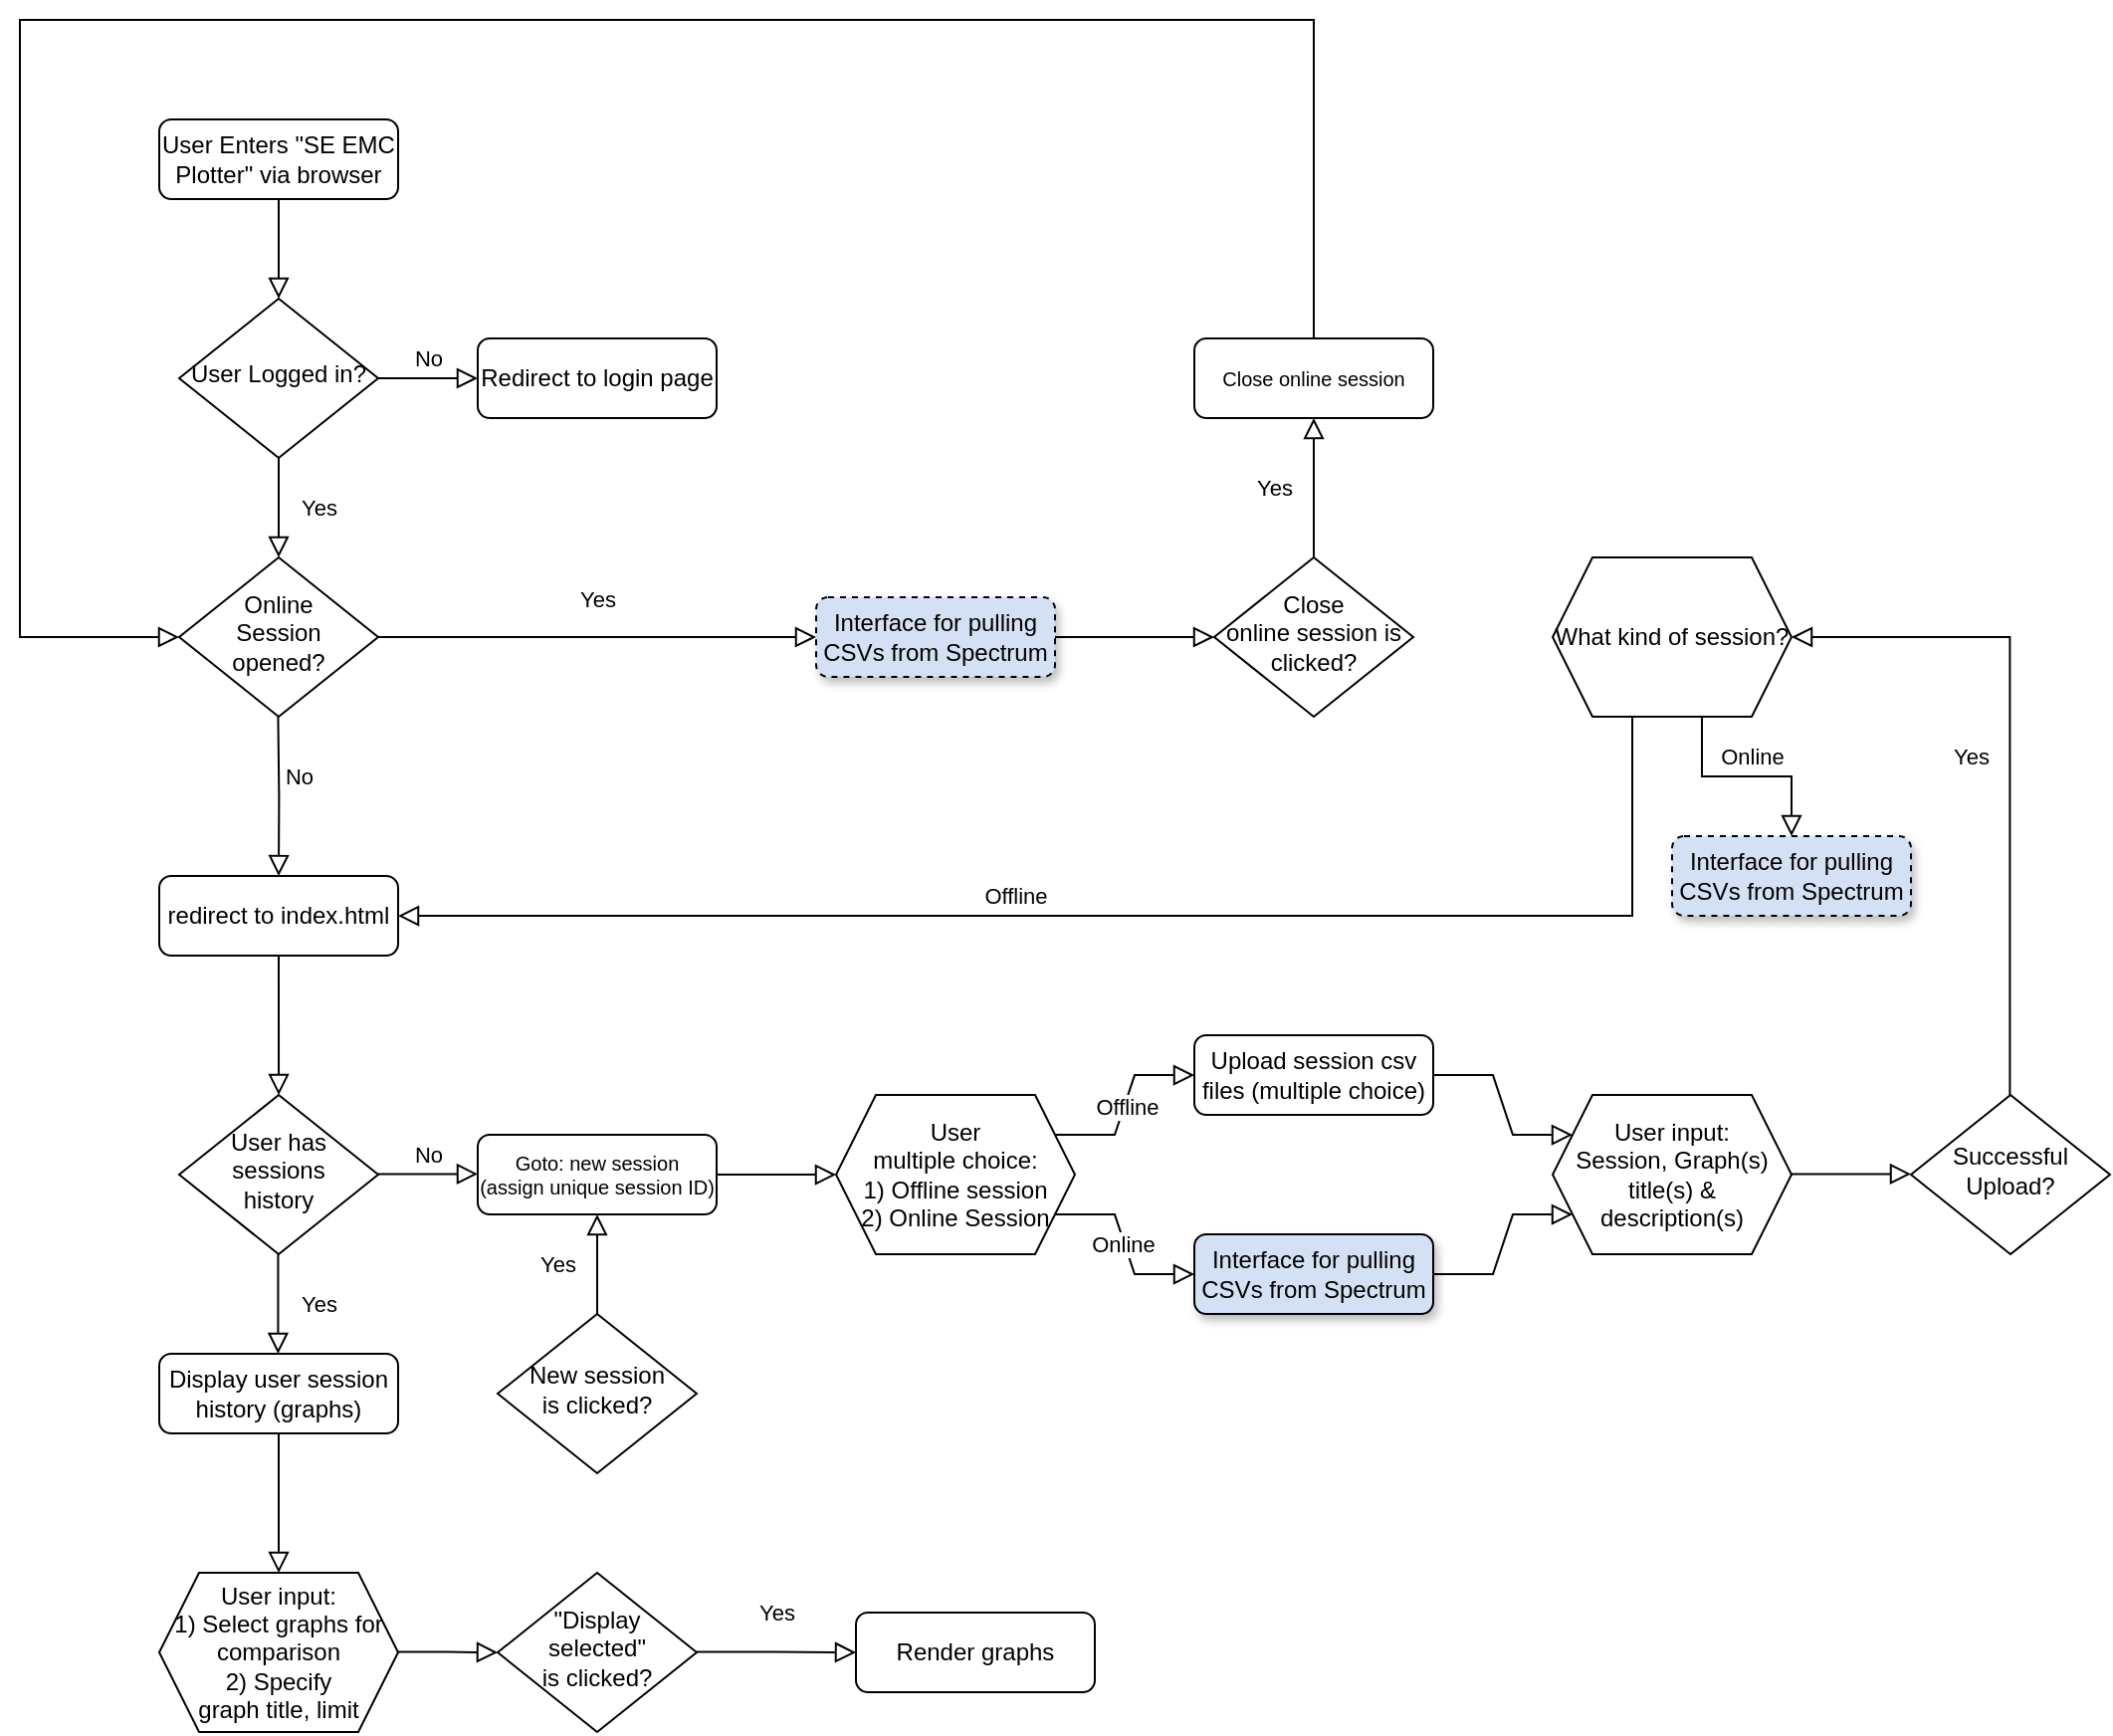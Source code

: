 <mxfile version="19.0.3" type="device"><diagram id="C5RBs43oDa-KdzZeNtuy" name="Page-1"><mxGraphModel dx="1178" dy="641" grid="1" gridSize="10" guides="1" tooltips="1" connect="1" arrows="1" fold="1" page="1" pageScale="1" pageWidth="827" pageHeight="1169" math="0" shadow="0"><root><mxCell id="WIyWlLk6GJQsqaUBKTNV-0"/><mxCell id="WIyWlLk6GJQsqaUBKTNV-1" parent="WIyWlLk6GJQsqaUBKTNV-0"/><mxCell id="WIyWlLk6GJQsqaUBKTNV-2" value="" style="rounded=0;html=1;jettySize=auto;orthogonalLoop=1;fontSize=11;endArrow=block;endFill=0;endSize=8;strokeWidth=1;shadow=0;labelBackgroundColor=none;edgeStyle=orthogonalEdgeStyle;" parent="WIyWlLk6GJQsqaUBKTNV-1" source="WIyWlLk6GJQsqaUBKTNV-3" target="WIyWlLk6GJQsqaUBKTNV-6" edge="1"><mxGeometry relative="1" as="geometry"/></mxCell><mxCell id="WIyWlLk6GJQsqaUBKTNV-3" value="User Enters &quot;SE EMC Plotter&quot; via browser" style="rounded=1;whiteSpace=wrap;html=1;fontSize=12;glass=0;strokeWidth=1;shadow=0;" parent="WIyWlLk6GJQsqaUBKTNV-1" vertex="1"><mxGeometry x="160" y="80" width="120" height="40" as="geometry"/></mxCell><mxCell id="WIyWlLk6GJQsqaUBKTNV-4" value="Yes" style="rounded=0;html=1;jettySize=auto;orthogonalLoop=1;fontSize=11;endArrow=block;endFill=0;endSize=8;strokeWidth=1;shadow=0;labelBackgroundColor=none;edgeStyle=orthogonalEdgeStyle;" parent="WIyWlLk6GJQsqaUBKTNV-1" source="WIyWlLk6GJQsqaUBKTNV-6" edge="1"><mxGeometry y="20" relative="1" as="geometry"><mxPoint as="offset"/><mxPoint x="220" y="300" as="targetPoint"/></mxGeometry></mxCell><mxCell id="WIyWlLk6GJQsqaUBKTNV-5" value="No" style="edgeStyle=orthogonalEdgeStyle;rounded=0;html=1;jettySize=auto;orthogonalLoop=1;fontSize=11;endArrow=block;endFill=0;endSize=8;strokeWidth=1;shadow=0;labelBackgroundColor=none;" parent="WIyWlLk6GJQsqaUBKTNV-1" source="WIyWlLk6GJQsqaUBKTNV-6" target="WIyWlLk6GJQsqaUBKTNV-7" edge="1"><mxGeometry y="10" relative="1" as="geometry"><mxPoint as="offset"/></mxGeometry></mxCell><mxCell id="WIyWlLk6GJQsqaUBKTNV-6" value="User Logged in?" style="rhombus;whiteSpace=wrap;html=1;shadow=0;fontFamily=Helvetica;fontSize=12;align=center;strokeWidth=1;spacing=6;spacingTop=-4;" parent="WIyWlLk6GJQsqaUBKTNV-1" vertex="1"><mxGeometry x="170" y="170" width="100" height="80" as="geometry"/></mxCell><mxCell id="WIyWlLk6GJQsqaUBKTNV-7" value="Redirect to login page" style="rounded=1;whiteSpace=wrap;html=1;fontSize=12;glass=0;strokeWidth=1;shadow=0;" parent="WIyWlLk6GJQsqaUBKTNV-1" vertex="1"><mxGeometry x="320" y="190" width="120" height="40" as="geometry"/></mxCell><mxCell id="HmEDD35Et5wpxrtj-H4U-1" value="redirect to index.html" style="rounded=1;whiteSpace=wrap;html=1;fontSize=12;glass=0;strokeWidth=1;shadow=0;" vertex="1" parent="WIyWlLk6GJQsqaUBKTNV-1"><mxGeometry x="160" y="460.03" width="120" height="40" as="geometry"/></mxCell><mxCell id="HmEDD35Et5wpxrtj-H4U-4" value="" style="rounded=0;html=1;jettySize=auto;orthogonalLoop=1;fontSize=11;endArrow=block;endFill=0;endSize=8;strokeWidth=1;shadow=0;labelBackgroundColor=none;edgeStyle=orthogonalEdgeStyle;" edge="1" parent="WIyWlLk6GJQsqaUBKTNV-1"><mxGeometry y="20" relative="1" as="geometry"><mxPoint as="offset"/><mxPoint x="210.01" y="500.03" as="sourcePoint"/><mxPoint x="220.029" y="570.053" as="targetPoint"/><Array as="points"><mxPoint x="220" y="500.03"/></Array></mxGeometry></mxCell><mxCell id="HmEDD35Et5wpxrtj-H4U-5" value="User&lt;br&gt;multiple choice:&lt;br&gt;1) Offline session&lt;br&gt;2) Online Session" style="shape=hexagon;perimeter=hexagonPerimeter2;whiteSpace=wrap;html=1;fixedSize=1;" vertex="1" parent="WIyWlLk6GJQsqaUBKTNV-1"><mxGeometry x="500" y="570.03" width="120" height="80" as="geometry"/></mxCell><mxCell id="HmEDD35Et5wpxrtj-H4U-6" value="User has sessions &lt;br&gt;history" style="rhombus;whiteSpace=wrap;html=1;shadow=0;fontFamily=Helvetica;fontSize=12;align=center;strokeWidth=1;spacing=6;spacingTop=-4;" vertex="1" parent="WIyWlLk6GJQsqaUBKTNV-1"><mxGeometry x="170" y="570.03" width="100" height="80" as="geometry"/></mxCell><mxCell id="HmEDD35Et5wpxrtj-H4U-7" value="Yes" style="rounded=0;html=1;jettySize=auto;orthogonalLoop=1;fontSize=11;endArrow=block;endFill=0;endSize=8;strokeWidth=1;shadow=0;labelBackgroundColor=none;edgeStyle=orthogonalEdgeStyle;entryX=0.5;entryY=0;entryDx=0;entryDy=0;" edge="1" parent="WIyWlLk6GJQsqaUBKTNV-1"><mxGeometry y="20" relative="1" as="geometry"><mxPoint as="offset"/><mxPoint x="219.71" y="650.03" as="sourcePoint"/><mxPoint x="219.71" y="700.03" as="targetPoint"/></mxGeometry></mxCell><mxCell id="HmEDD35Et5wpxrtj-H4U-8" value="Goto: new session&lt;br&gt;(assign unique session ID)" style="rounded=1;whiteSpace=wrap;html=1;fontSize=10&#10;;glass=0;strokeWidth=1;shadow=0;" vertex="1" parent="WIyWlLk6GJQsqaUBKTNV-1"><mxGeometry x="320" y="590.03" width="120" height="40" as="geometry"/></mxCell><mxCell id="HmEDD35Et5wpxrtj-H4U-10" value="No" style="edgeStyle=orthogonalEdgeStyle;rounded=0;html=1;jettySize=auto;orthogonalLoop=1;fontSize=11;endArrow=block;endFill=0;endSize=8;strokeWidth=1;shadow=0;labelBackgroundColor=none;" edge="1" parent="WIyWlLk6GJQsqaUBKTNV-1"><mxGeometry y="10" relative="1" as="geometry"><mxPoint as="offset"/><mxPoint x="270" y="609.74" as="sourcePoint"/><mxPoint x="320" y="609.74" as="targetPoint"/></mxGeometry></mxCell><mxCell id="HmEDD35Et5wpxrtj-H4U-11" value="Display user session&lt;br&gt;history (graphs)" style="rounded=1;whiteSpace=wrap;html=1;fontSize=12;glass=0;strokeWidth=1;shadow=0;" vertex="1" parent="WIyWlLk6GJQsqaUBKTNV-1"><mxGeometry x="160" y="700.03" width="120" height="40" as="geometry"/></mxCell><mxCell id="HmEDD35Et5wpxrtj-H4U-12" value="" style="rounded=0;html=1;jettySize=auto;orthogonalLoop=1;fontSize=11;endArrow=block;endFill=0;endSize=8;strokeWidth=1;shadow=0;labelBackgroundColor=none;edgeStyle=orthogonalEdgeStyle;exitX=1;exitY=0.5;exitDx=0;exitDy=0;" edge="1" parent="WIyWlLk6GJQsqaUBKTNV-1" source="HmEDD35Et5wpxrtj-H4U-8" target="HmEDD35Et5wpxrtj-H4U-5"><mxGeometry relative="1" as="geometry"><mxPoint x="460" y="630.03" as="sourcePoint"/><mxPoint x="460" y="680.03" as="targetPoint"/></mxGeometry></mxCell><mxCell id="HmEDD35Et5wpxrtj-H4U-13" value="" style="rounded=0;html=1;jettySize=auto;orthogonalLoop=1;fontSize=11;endArrow=block;endFill=0;endSize=8;strokeWidth=1;shadow=0;labelBackgroundColor=none;edgeStyle=entityRelationEdgeStyle;exitX=1;exitY=0.5;exitDx=0;exitDy=0;elbow=vertical;" edge="1" parent="WIyWlLk6GJQsqaUBKTNV-1"><mxGeometry relative="1" as="geometry"><mxPoint x="610" y="590.03" as="sourcePoint"/><mxPoint x="680" y="560.03" as="targetPoint"/></mxGeometry></mxCell><mxCell id="HmEDD35Et5wpxrtj-H4U-15" value="Offline" style="edgeLabel;html=1;align=center;verticalAlign=middle;resizable=0;points=[];" vertex="1" connectable="0" parent="HmEDD35Et5wpxrtj-H4U-13"><mxGeometry x="-0.02" y="-1" relative="1" as="geometry"><mxPoint as="offset"/></mxGeometry></mxCell><mxCell id="HmEDD35Et5wpxrtj-H4U-14" value="Upload session csv files (multiple choice)" style="rounded=1;whiteSpace=wrap;html=1;fontSize=12;glass=0;strokeWidth=1;shadow=0;" vertex="1" parent="WIyWlLk6GJQsqaUBKTNV-1"><mxGeometry x="680" y="540.03" width="120" height="40" as="geometry"/></mxCell><mxCell id="HmEDD35Et5wpxrtj-H4U-16" value="" style="rounded=0;html=1;jettySize=auto;orthogonalLoop=1;fontSize=11;endArrow=block;endFill=0;endSize=8;strokeWidth=1;shadow=0;labelBackgroundColor=none;edgeStyle=entityRelationEdgeStyle;exitX=1;exitY=0.5;exitDx=0;exitDy=0;elbow=vertical;" edge="1" parent="WIyWlLk6GJQsqaUBKTNV-1"><mxGeometry relative="1" as="geometry"><mxPoint x="610" y="630.03" as="sourcePoint"/><mxPoint x="680" y="660.03" as="targetPoint"/></mxGeometry></mxCell><mxCell id="HmEDD35Et5wpxrtj-H4U-17" value="Online" style="edgeLabel;html=1;align=center;verticalAlign=middle;resizable=0;points=[];" vertex="1" connectable="0" parent="HmEDD35Et5wpxrtj-H4U-16"><mxGeometry x="-0.02" y="-1" relative="1" as="geometry"><mxPoint as="offset"/></mxGeometry></mxCell><mxCell id="HmEDD35Et5wpxrtj-H4U-18" value="Interface for pulling CSVs from Spectrum" style="rounded=1;whiteSpace=wrap;html=1;fontSize=12;glass=0;strokeWidth=1;shadow=1;fillColor=#D4E1F5;" vertex="1" parent="WIyWlLk6GJQsqaUBKTNV-1"><mxGeometry x="680" y="640.03" width="120" height="40" as="geometry"/></mxCell><mxCell id="HmEDD35Et5wpxrtj-H4U-19" value="New session&lt;br&gt;is clicked?" style="rhombus;whiteSpace=wrap;html=1;shadow=0;fontFamily=Helvetica;fontSize=12;align=center;strokeWidth=1;spacing=6;spacingTop=-4;" vertex="1" parent="WIyWlLk6GJQsqaUBKTNV-1"><mxGeometry x="330" y="680.03" width="100" height="80" as="geometry"/></mxCell><mxCell id="HmEDD35Et5wpxrtj-H4U-20" value="Yes" style="rounded=0;html=1;jettySize=auto;orthogonalLoop=1;fontSize=11;endArrow=block;endFill=0;endSize=8;strokeWidth=1;shadow=0;labelBackgroundColor=none;edgeStyle=orthogonalEdgeStyle;entryX=0.5;entryY=1;entryDx=0;entryDy=0;exitX=0.5;exitY=0;exitDx=0;exitDy=0;" edge="1" parent="WIyWlLk6GJQsqaUBKTNV-1" source="HmEDD35Et5wpxrtj-H4U-19" target="HmEDD35Et5wpxrtj-H4U-8"><mxGeometry y="20" relative="1" as="geometry"><mxPoint as="offset"/><mxPoint x="379.71" y="520.03" as="sourcePoint"/><mxPoint x="379.71" y="570.03" as="targetPoint"/></mxGeometry></mxCell><mxCell id="HmEDD35Et5wpxrtj-H4U-21" value="User input:&lt;br&gt;Session, Graph(s) title(s) &amp;amp; description(s)" style="shape=hexagon;perimeter=hexagonPerimeter2;whiteSpace=wrap;html=1;fixedSize=1;" vertex="1" parent="WIyWlLk6GJQsqaUBKTNV-1"><mxGeometry x="860" y="570.03" width="120" height="80" as="geometry"/></mxCell><mxCell id="HmEDD35Et5wpxrtj-H4U-22" value="" style="rounded=0;html=1;jettySize=auto;orthogonalLoop=1;fontSize=11;endArrow=block;endFill=0;endSize=8;strokeWidth=1;shadow=0;labelBackgroundColor=none;edgeStyle=entityRelationEdgeStyle;exitX=1;exitY=0.5;exitDx=0;exitDy=0;elbow=vertical;" edge="1" parent="WIyWlLk6GJQsqaUBKTNV-1"><mxGeometry relative="1" as="geometry"><mxPoint x="800" y="660.03" as="sourcePoint"/><mxPoint x="870" y="630.03" as="targetPoint"/></mxGeometry></mxCell><mxCell id="HmEDD35Et5wpxrtj-H4U-24" value="" style="rounded=0;html=1;jettySize=auto;orthogonalLoop=1;fontSize=11;endArrow=block;endFill=0;endSize=8;strokeWidth=1;shadow=0;labelBackgroundColor=none;edgeStyle=entityRelationEdgeStyle;exitX=1;exitY=0.5;exitDx=0;exitDy=0;elbow=vertical;" edge="1" parent="WIyWlLk6GJQsqaUBKTNV-1"><mxGeometry relative="1" as="geometry"><mxPoint x="800" y="560.03" as="sourcePoint"/><mxPoint x="870" y="590.03" as="targetPoint"/></mxGeometry></mxCell><mxCell id="HmEDD35Et5wpxrtj-H4U-26" value="User input:&lt;br&gt;1) Select graphs for&lt;br&gt;comparison&lt;br&gt;2) Specify&lt;br&gt;graph title, limit" style="shape=hexagon;perimeter=hexagonPerimeter2;whiteSpace=wrap;html=1;fixedSize=1;" vertex="1" parent="WIyWlLk6GJQsqaUBKTNV-1"><mxGeometry x="160" y="810.03" width="120" height="80" as="geometry"/></mxCell><mxCell id="HmEDD35Et5wpxrtj-H4U-27" value="" style="rounded=0;html=1;jettySize=auto;orthogonalLoop=1;fontSize=11;endArrow=block;endFill=0;endSize=8;strokeWidth=1;shadow=0;labelBackgroundColor=none;edgeStyle=orthogonalEdgeStyle;" edge="1" parent="WIyWlLk6GJQsqaUBKTNV-1"><mxGeometry y="20" relative="1" as="geometry"><mxPoint as="offset"/><mxPoint x="210" y="740.03" as="sourcePoint"/><mxPoint x="220.019" y="810.053" as="targetPoint"/><Array as="points"><mxPoint x="219.99" y="740.03"/></Array></mxGeometry></mxCell><mxCell id="HmEDD35Et5wpxrtj-H4U-30" value="&quot;Display selected&quot;&lt;br&gt;is clicked?" style="rhombus;whiteSpace=wrap;html=1;shadow=0;fontFamily=Helvetica;fontSize=12;align=center;strokeWidth=1;spacing=6;spacingTop=-4;" vertex="1" parent="WIyWlLk6GJQsqaUBKTNV-1"><mxGeometry x="330" y="810.03" width="100" height="80" as="geometry"/></mxCell><mxCell id="HmEDD35Et5wpxrtj-H4U-31" value="Render graphs" style="rounded=1;whiteSpace=wrap;html=1;fontSize=12;glass=0;strokeWidth=1;shadow=0;" vertex="1" parent="WIyWlLk6GJQsqaUBKTNV-1"><mxGeometry x="510" y="830.03" width="120" height="40" as="geometry"/></mxCell><mxCell id="HmEDD35Et5wpxrtj-H4U-32" value="Yes" style="rounded=0;html=1;jettySize=auto;orthogonalLoop=1;fontSize=11;endArrow=block;endFill=0;endSize=8;strokeWidth=1;shadow=0;labelBackgroundColor=none;edgeStyle=orthogonalEdgeStyle;" edge="1" parent="WIyWlLk6GJQsqaUBKTNV-1"><mxGeometry x="0.001" y="20" relative="1" as="geometry"><mxPoint as="offset"/><mxPoint x="430.0" y="849.77" as="sourcePoint"/><mxPoint x="510" y="850.06" as="targetPoint"/><Array as="points"><mxPoint x="470" y="850.06"/><mxPoint x="510" y="850.06"/></Array></mxGeometry></mxCell><mxCell id="HmEDD35Et5wpxrtj-H4U-38" value="" style="rounded=0;html=1;jettySize=auto;orthogonalLoop=1;fontSize=11;endArrow=block;endFill=0;endSize=8;strokeWidth=1;shadow=0;labelBackgroundColor=none;edgeStyle=orthogonalEdgeStyle;exitX=1;exitY=0.5;exitDx=0;exitDy=0;" edge="1" parent="WIyWlLk6GJQsqaUBKTNV-1"><mxGeometry relative="1" as="geometry"><mxPoint x="280" y="849.77" as="sourcePoint"/><mxPoint x="330" y="850.06" as="targetPoint"/><Array as="points"><mxPoint x="305" y="850.06"/><mxPoint x="330" y="850.06"/></Array></mxGeometry></mxCell><mxCell id="HmEDD35Et5wpxrtj-H4U-44" value="Online &lt;br&gt;Session opened?" style="rhombus;whiteSpace=wrap;html=1;shadow=0;fontFamily=Helvetica;fontSize=12;align=center;strokeWidth=1;spacing=6;spacingTop=-4;" vertex="1" parent="WIyWlLk6GJQsqaUBKTNV-1"><mxGeometry x="170" y="300" width="100" height="80" as="geometry"/></mxCell><mxCell id="HmEDD35Et5wpxrtj-H4U-45" value="No" style="rounded=0;html=1;jettySize=auto;orthogonalLoop=1;fontSize=11;endArrow=block;endFill=0;endSize=8;strokeWidth=1;shadow=0;labelBackgroundColor=none;edgeStyle=orthogonalEdgeStyle;entryX=0.5;entryY=0;entryDx=0;entryDy=0;" edge="1" parent="WIyWlLk6GJQsqaUBKTNV-1" target="HmEDD35Et5wpxrtj-H4U-1"><mxGeometry x="-0.254" y="10" relative="1" as="geometry"><mxPoint as="offset"/><mxPoint x="219.71" y="380" as="sourcePoint"/><mxPoint x="219.71" y="430" as="targetPoint"/></mxGeometry></mxCell><mxCell id="HmEDD35Et5wpxrtj-H4U-49" value="What kind of session?" style="shape=hexagon;perimeter=hexagonPerimeter2;whiteSpace=wrap;html=1;fixedSize=1;" vertex="1" parent="WIyWlLk6GJQsqaUBKTNV-1"><mxGeometry x="860" y="300.0" width="120" height="80" as="geometry"/></mxCell><mxCell id="HmEDD35Et5wpxrtj-H4U-51" value="Yes" style="rounded=0;html=1;jettySize=auto;orthogonalLoop=1;fontSize=11;endArrow=block;endFill=0;endSize=8;strokeWidth=1;shadow=0;labelBackgroundColor=none;edgeStyle=orthogonalEdgeStyle;exitX=1;exitY=0.5;exitDx=0;exitDy=0;" edge="1" parent="WIyWlLk6GJQsqaUBKTNV-1" source="HmEDD35Et5wpxrtj-H4U-44"><mxGeometry y="20" relative="1" as="geometry"><mxPoint as="offset"/><mxPoint x="310" y="340" as="sourcePoint"/><mxPoint x="490" y="340" as="targetPoint"/></mxGeometry></mxCell><mxCell id="HmEDD35Et5wpxrtj-H4U-53" value="Successful Upload?" style="rhombus;whiteSpace=wrap;html=1;shadow=0;fontFamily=Helvetica;fontSize=12;align=center;strokeWidth=1;spacing=6;spacingTop=-4;" vertex="1" parent="WIyWlLk6GJQsqaUBKTNV-1"><mxGeometry x="1040" y="570.03" width="100" height="80" as="geometry"/></mxCell><mxCell id="HmEDD35Et5wpxrtj-H4U-54" value="" style="rounded=0;html=1;jettySize=auto;orthogonalLoop=1;fontSize=11;endArrow=block;endFill=0;endSize=8;strokeWidth=1;shadow=0;labelBackgroundColor=none;edgeStyle=orthogonalEdgeStyle;exitX=1;exitY=0.5;exitDx=0;exitDy=0;" edge="1" parent="WIyWlLk6GJQsqaUBKTNV-1"><mxGeometry relative="1" as="geometry"><mxPoint x="980" y="609.74" as="sourcePoint"/><mxPoint x="1040" y="609.74" as="targetPoint"/></mxGeometry></mxCell><mxCell id="HmEDD35Et5wpxrtj-H4U-55" value="Yes" style="rounded=0;html=1;jettySize=auto;orthogonalLoop=1;fontSize=11;endArrow=block;endFill=0;endSize=8;strokeWidth=1;shadow=0;labelBackgroundColor=none;edgeStyle=orthogonalEdgeStyle;entryX=1;entryY=0.5;entryDx=0;entryDy=0;exitX=0.5;exitY=0;exitDx=0;exitDy=0;" edge="1" parent="WIyWlLk6GJQsqaUBKTNV-1" target="HmEDD35Et5wpxrtj-H4U-49"><mxGeometry y="20" relative="1" as="geometry"><mxPoint as="offset"/><mxPoint x="1089.71" y="570.03" as="sourcePoint"/><mxPoint x="1089.71" y="520.03" as="targetPoint"/><Array as="points"><mxPoint x="1090" y="340"/></Array></mxGeometry></mxCell><mxCell id="HmEDD35Et5wpxrtj-H4U-56" value="Offline" style="rounded=0;html=1;jettySize=auto;orthogonalLoop=1;fontSize=11;endArrow=block;endFill=0;endSize=8;strokeWidth=1;shadow=0;labelBackgroundColor=none;edgeStyle=orthogonalEdgeStyle;entryX=1;entryY=0.5;entryDx=0;entryDy=0;" edge="1" parent="WIyWlLk6GJQsqaUBKTNV-1" target="HmEDD35Et5wpxrtj-H4U-1"><mxGeometry x="0.139" y="-10" relative="1" as="geometry"><mxPoint as="offset"/><mxPoint x="900.0" y="380.0" as="sourcePoint"/><mxPoint x="900.0" y="430.0" as="targetPoint"/><Array as="points"><mxPoint x="900" y="480"/></Array></mxGeometry></mxCell><mxCell id="HmEDD35Et5wpxrtj-H4U-57" value="Interface for pulling CSVs from Spectrum" style="rounded=1;whiteSpace=wrap;html=1;fontSize=12;glass=0;strokeWidth=1;shadow=1;fillColor=#D4E1F5;dashed=1;" vertex="1" parent="WIyWlLk6GJQsqaUBKTNV-1"><mxGeometry x="920" y="440.0" width="120" height="40" as="geometry"/></mxCell><mxCell id="HmEDD35Et5wpxrtj-H4U-59" value="" style="rounded=0;html=1;jettySize=auto;orthogonalLoop=1;fontSize=11;endArrow=block;endFill=0;endSize=8;strokeWidth=1;shadow=0;labelBackgroundColor=none;edgeStyle=orthogonalEdgeStyle;exitX=0.625;exitY=1;exitDx=0;exitDy=0;entryX=0.5;entryY=0;entryDx=0;entryDy=0;" edge="1" parent="WIyWlLk6GJQsqaUBKTNV-1" source="HmEDD35Et5wpxrtj-H4U-49" target="HmEDD35Et5wpxrtj-H4U-57"><mxGeometry relative="1" as="geometry"><mxPoint x="930" y="410.0" as="sourcePoint"/><mxPoint x="990" y="410.0" as="targetPoint"/></mxGeometry></mxCell><mxCell id="HmEDD35Et5wpxrtj-H4U-60" value="Online" style="edgeLabel;html=1;align=center;verticalAlign=middle;resizable=0;points=[];" vertex="1" connectable="0" parent="HmEDD35Et5wpxrtj-H4U-59"><mxGeometry x="-0.151" relative="1" as="geometry"><mxPoint x="10" y="-10" as="offset"/></mxGeometry></mxCell><mxCell id="HmEDD35Et5wpxrtj-H4U-61" value="Interface for pulling CSVs from Spectrum" style="rounded=1;whiteSpace=wrap;html=1;fontSize=12;glass=0;strokeWidth=1;shadow=1;fillColor=#D4E1F5;dashed=1;" vertex="1" parent="WIyWlLk6GJQsqaUBKTNV-1"><mxGeometry x="490" y="320.0" width="120" height="40" as="geometry"/></mxCell><mxCell id="HmEDD35Et5wpxrtj-H4U-62" value="Close &lt;br&gt;online session is clicked?" style="rhombus;whiteSpace=wrap;html=1;shadow=0;fontFamily=Helvetica;fontSize=12;align=center;strokeWidth=1;spacing=6;spacingTop=-4;" vertex="1" parent="WIyWlLk6GJQsqaUBKTNV-1"><mxGeometry x="690" y="300.0" width="100" height="80" as="geometry"/></mxCell><mxCell id="HmEDD35Et5wpxrtj-H4U-63" value="Yes" style="rounded=0;html=1;jettySize=auto;orthogonalLoop=1;fontSize=11;endArrow=block;endFill=0;endSize=8;strokeWidth=1;shadow=0;labelBackgroundColor=none;edgeStyle=orthogonalEdgeStyle;exitX=0.5;exitY=0;exitDx=0;exitDy=0;" edge="1" parent="WIyWlLk6GJQsqaUBKTNV-1" source="HmEDD35Et5wpxrtj-H4U-62"><mxGeometry y="20" relative="1" as="geometry"><mxPoint as="offset"/><mxPoint x="750" y="460.0" as="sourcePoint"/><mxPoint x="740" y="230" as="targetPoint"/></mxGeometry></mxCell><mxCell id="HmEDD35Et5wpxrtj-H4U-65" value="Close online session" style="rounded=1;whiteSpace=wrap;html=1;fontSize=10&#10;;glass=0;strokeWidth=1;shadow=0;" vertex="1" parent="WIyWlLk6GJQsqaUBKTNV-1"><mxGeometry x="680" y="190.0" width="120" height="40" as="geometry"/></mxCell><mxCell id="HmEDD35Et5wpxrtj-H4U-67" value="" style="rounded=0;html=1;jettySize=auto;orthogonalLoop=1;fontSize=11;endArrow=block;endFill=0;endSize=8;strokeWidth=1;shadow=0;labelBackgroundColor=none;edgeStyle=orthogonalEdgeStyle;exitX=1;exitY=0.5;exitDx=0;exitDy=0;entryX=0;entryY=0.5;entryDx=0;entryDy=0;" edge="1" parent="WIyWlLk6GJQsqaUBKTNV-1" source="HmEDD35Et5wpxrtj-H4U-61" target="HmEDD35Et5wpxrtj-H4U-62"><mxGeometry relative="1" as="geometry"><mxPoint x="230" y="130" as="sourcePoint"/><mxPoint x="230" y="180" as="targetPoint"/></mxGeometry></mxCell><mxCell id="HmEDD35Et5wpxrtj-H4U-68" value="" style="rounded=0;html=1;jettySize=auto;orthogonalLoop=1;fontSize=11;endArrow=block;endFill=0;endSize=8;strokeWidth=1;shadow=0;labelBackgroundColor=none;edgeStyle=orthogonalEdgeStyle;entryX=0;entryY=0.5;entryDx=0;entryDy=0;" edge="1" parent="WIyWlLk6GJQsqaUBKTNV-1" target="HmEDD35Et5wpxrtj-H4U-44"><mxGeometry relative="1" as="geometry"><mxPoint x="740" y="190" as="sourcePoint"/><mxPoint x="390" y="50" as="targetPoint"/><Array as="points"><mxPoint x="740" y="30"/><mxPoint x="90" y="30"/><mxPoint x="90" y="340"/></Array></mxGeometry></mxCell></root></mxGraphModel></diagram></mxfile>